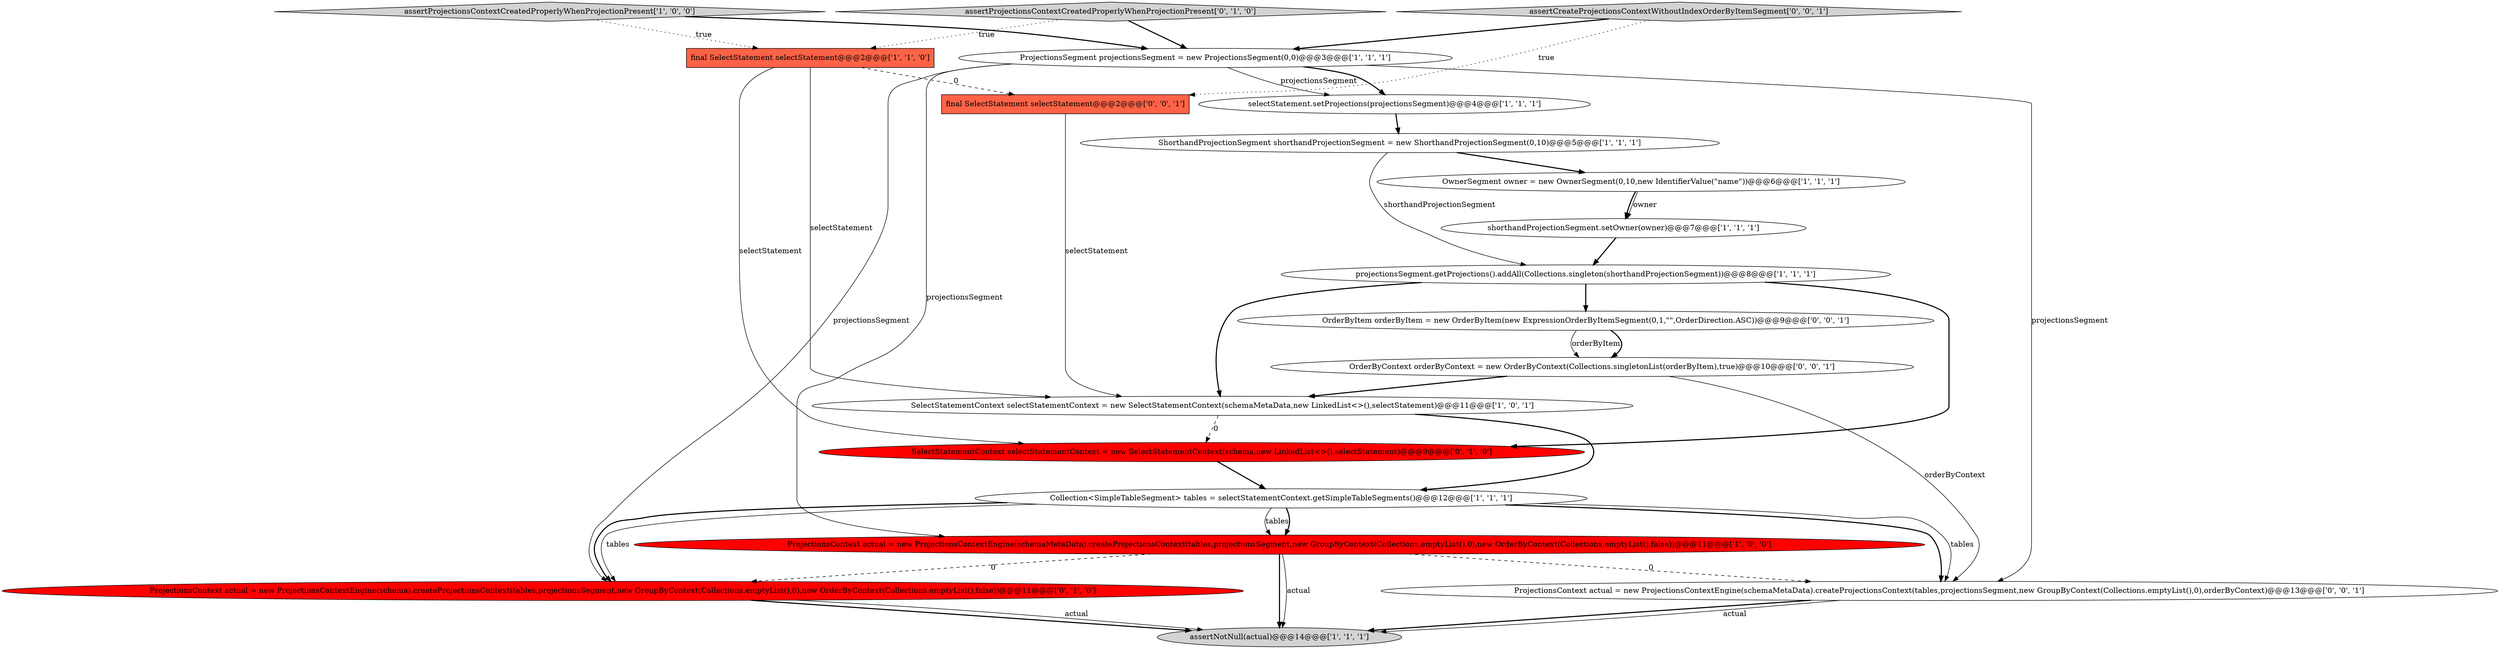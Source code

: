 digraph {
4 [style = filled, label = "ProjectionsContext actual = new ProjectionsContextEngine(schemaMetaData).createProjectionsContext(tables,projectionsSegment,new GroupByContext(Collections.emptyList(),0),new OrderByContext(Collections.emptyList(),false))@@@11@@@['1', '0', '0']", fillcolor = red, shape = ellipse image = "AAA1AAABBB1BBB"];
13 [style = filled, label = "assertProjectionsContextCreatedProperlyWhenProjectionPresent['0', '1', '0']", fillcolor = lightgray, shape = diamond image = "AAA0AAABBB2BBB"];
8 [style = filled, label = "ProjectionsSegment projectionsSegment = new ProjectionsSegment(0,0)@@@3@@@['1', '1', '1']", fillcolor = white, shape = ellipse image = "AAA0AAABBB1BBB"];
5 [style = filled, label = "shorthandProjectionSegment.setOwner(owner)@@@7@@@['1', '1', '1']", fillcolor = white, shape = ellipse image = "AAA0AAABBB1BBB"];
12 [style = filled, label = "ProjectionsContext actual = new ProjectionsContextEngine(schema).createProjectionsContext(tables,projectionsSegment,new GroupByContext(Collections.emptyList(),0),new OrderByContext(Collections.emptyList(),false))@@@11@@@['0', '1', '0']", fillcolor = red, shape = ellipse image = "AAA1AAABBB2BBB"];
6 [style = filled, label = "assertProjectionsContextCreatedProperlyWhenProjectionPresent['1', '0', '0']", fillcolor = lightgray, shape = diamond image = "AAA0AAABBB1BBB"];
2 [style = filled, label = "OwnerSegment owner = new OwnerSegment(0,10,new IdentifierValue(\"name\"))@@@6@@@['1', '1', '1']", fillcolor = white, shape = ellipse image = "AAA0AAABBB1BBB"];
10 [style = filled, label = "Collection<SimpleTableSegment> tables = selectStatementContext.getSimpleTableSegments()@@@12@@@['1', '1', '1']", fillcolor = white, shape = ellipse image = "AAA0AAABBB1BBB"];
14 [style = filled, label = "SelectStatementContext selectStatementContext = new SelectStatementContext(schema,new LinkedList<>(),selectStatement)@@@9@@@['0', '1', '0']", fillcolor = red, shape = ellipse image = "AAA1AAABBB2BBB"];
17 [style = filled, label = "OrderByItem orderByItem = new OrderByItem(new ExpressionOrderByItemSegment(0,1,\"\",OrderDirection.ASC))@@@9@@@['0', '0', '1']", fillcolor = white, shape = ellipse image = "AAA0AAABBB3BBB"];
18 [style = filled, label = "OrderByContext orderByContext = new OrderByContext(Collections.singletonList(orderByItem),true)@@@10@@@['0', '0', '1']", fillcolor = white, shape = ellipse image = "AAA0AAABBB3BBB"];
3 [style = filled, label = "SelectStatementContext selectStatementContext = new SelectStatementContext(schemaMetaData,new LinkedList<>(),selectStatement)@@@11@@@['1', '0', '1']", fillcolor = white, shape = ellipse image = "AAA0AAABBB1BBB"];
11 [style = filled, label = "assertNotNull(actual)@@@14@@@['1', '1', '1']", fillcolor = lightgray, shape = ellipse image = "AAA0AAABBB1BBB"];
19 [style = filled, label = "ProjectionsContext actual = new ProjectionsContextEngine(schemaMetaData).createProjectionsContext(tables,projectionsSegment,new GroupByContext(Collections.emptyList(),0),orderByContext)@@@13@@@['0', '0', '1']", fillcolor = white, shape = ellipse image = "AAA0AAABBB3BBB"];
0 [style = filled, label = "projectionsSegment.getProjections().addAll(Collections.singleton(shorthandProjectionSegment))@@@8@@@['1', '1', '1']", fillcolor = white, shape = ellipse image = "AAA0AAABBB1BBB"];
7 [style = filled, label = "final SelectStatement selectStatement@@@2@@@['1', '1', '0']", fillcolor = tomato, shape = box image = "AAA0AAABBB1BBB"];
9 [style = filled, label = "selectStatement.setProjections(projectionsSegment)@@@4@@@['1', '1', '1']", fillcolor = white, shape = ellipse image = "AAA0AAABBB1BBB"];
15 [style = filled, label = "assertCreateProjectionsContextWithoutIndexOrderByItemSegment['0', '0', '1']", fillcolor = lightgray, shape = diamond image = "AAA0AAABBB3BBB"];
1 [style = filled, label = "ShorthandProjectionSegment shorthandProjectionSegment = new ShorthandProjectionSegment(0,10)@@@5@@@['1', '1', '1']", fillcolor = white, shape = ellipse image = "AAA0AAABBB1BBB"];
16 [style = filled, label = "final SelectStatement selectStatement@@@2@@@['0', '0', '1']", fillcolor = tomato, shape = box image = "AAA0AAABBB3BBB"];
0->3 [style = bold, label=""];
18->3 [style = bold, label=""];
8->19 [style = solid, label="projectionsSegment"];
0->17 [style = bold, label=""];
7->16 [style = dashed, label="0"];
10->19 [style = bold, label=""];
18->19 [style = solid, label="orderByContext"];
12->11 [style = bold, label=""];
14->10 [style = bold, label=""];
8->12 [style = solid, label="projectionsSegment"];
8->9 [style = solid, label="projectionsSegment"];
19->11 [style = bold, label=""];
13->7 [style = dotted, label="true"];
8->4 [style = solid, label="projectionsSegment"];
15->16 [style = dotted, label="true"];
19->11 [style = solid, label="actual"];
4->12 [style = dashed, label="0"];
7->3 [style = solid, label="selectStatement"];
3->10 [style = bold, label=""];
10->12 [style = solid, label="tables"];
0->14 [style = bold, label=""];
10->19 [style = solid, label="tables"];
17->18 [style = solid, label="orderByItem"];
5->0 [style = bold, label=""];
10->12 [style = bold, label=""];
6->8 [style = bold, label=""];
10->4 [style = solid, label="tables"];
8->9 [style = bold, label=""];
2->5 [style = solid, label="owner"];
10->4 [style = bold, label=""];
6->7 [style = dotted, label="true"];
4->19 [style = dashed, label="0"];
1->2 [style = bold, label=""];
7->14 [style = solid, label="selectStatement"];
12->11 [style = solid, label="actual"];
13->8 [style = bold, label=""];
9->1 [style = bold, label=""];
4->11 [style = bold, label=""];
4->11 [style = solid, label="actual"];
3->14 [style = dashed, label="0"];
1->0 [style = solid, label="shorthandProjectionSegment"];
16->3 [style = solid, label="selectStatement"];
15->8 [style = bold, label=""];
17->18 [style = bold, label=""];
2->5 [style = bold, label=""];
}
